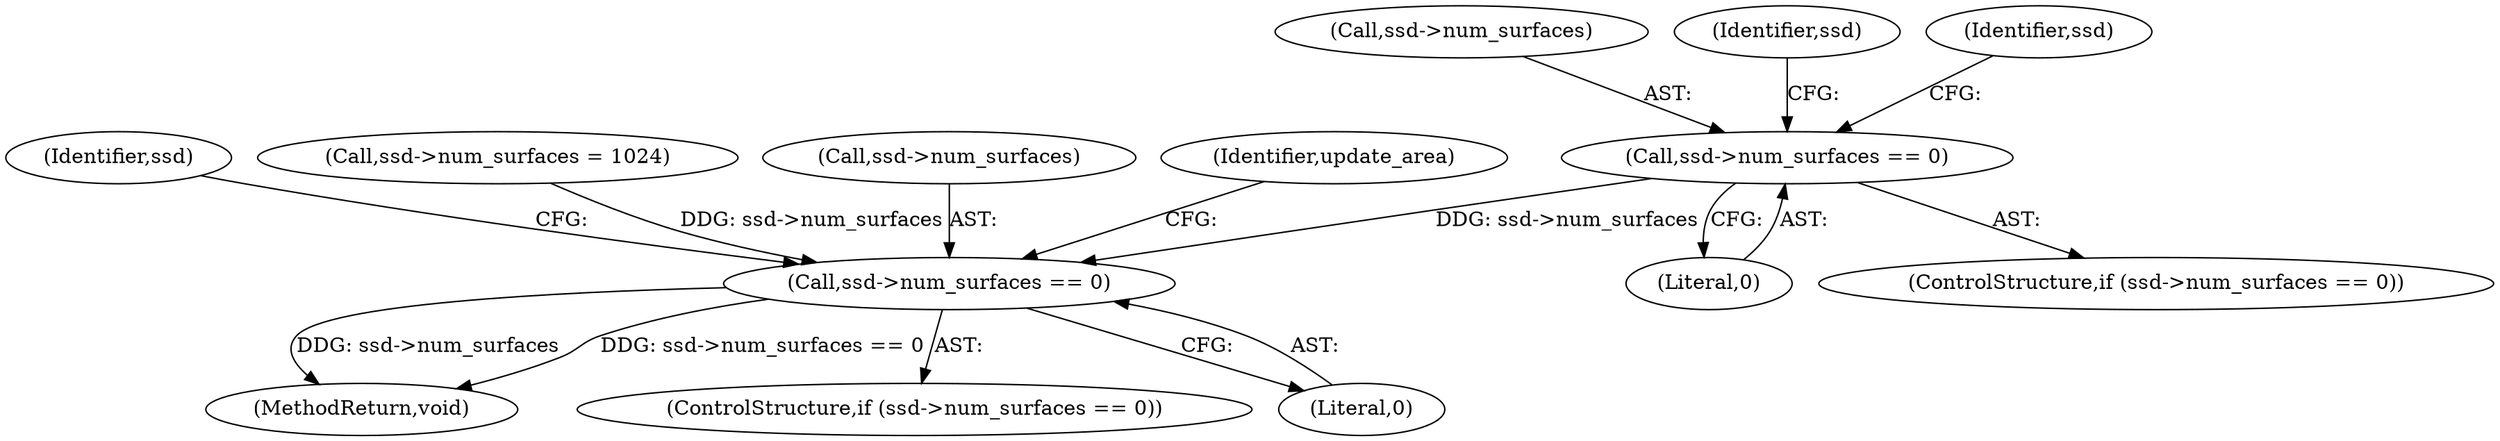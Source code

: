 digraph "0_qemu_ab9509cceabef28071e41bdfa073083859c949a7_0@pointer" {
"1000232" [label="(Call,ssd->num_surfaces == 0)"];
"1000262" [label="(Call,ssd->num_surfaces == 0)"];
"1000233" [label="(Call,ssd->num_surfaces)"];
"1000236" [label="(Literal,0)"];
"1000270" [label="(Identifier,ssd)"];
"1000231" [label="(ControlStructure,if (ssd->num_surfaces == 0))"];
"1000303" [label="(MethodReturn,void)"];
"1000238" [label="(Call,ssd->num_surfaces = 1024)"];
"1000245" [label="(Identifier,ssd)"];
"1000232" [label="(Call,ssd->num_surfaces == 0)"];
"1000240" [label="(Identifier,ssd)"];
"1000263" [label="(Call,ssd->num_surfaces)"];
"1000275" [label="(Identifier,update_area)"];
"1000261" [label="(ControlStructure,if (ssd->num_surfaces == 0))"];
"1000262" [label="(Call,ssd->num_surfaces == 0)"];
"1000266" [label="(Literal,0)"];
"1000232" -> "1000231"  [label="AST: "];
"1000232" -> "1000236"  [label="CFG: "];
"1000233" -> "1000232"  [label="AST: "];
"1000236" -> "1000232"  [label="AST: "];
"1000240" -> "1000232"  [label="CFG: "];
"1000245" -> "1000232"  [label="CFG: "];
"1000232" -> "1000262"  [label="DDG: ssd->num_surfaces"];
"1000262" -> "1000261"  [label="AST: "];
"1000262" -> "1000266"  [label="CFG: "];
"1000263" -> "1000262"  [label="AST: "];
"1000266" -> "1000262"  [label="AST: "];
"1000270" -> "1000262"  [label="CFG: "];
"1000275" -> "1000262"  [label="CFG: "];
"1000262" -> "1000303"  [label="DDG: ssd->num_surfaces"];
"1000262" -> "1000303"  [label="DDG: ssd->num_surfaces == 0"];
"1000238" -> "1000262"  [label="DDG: ssd->num_surfaces"];
}
